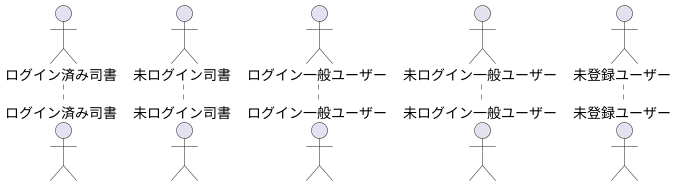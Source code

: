 @startuml common_actors
' 共通のアクター定義
actor ログイン済み司書 as loggedInLibrarian
actor 未ログイン司書 as unloggedLibrarian
actor ログイン一般ユーザー as loggedInUser 
actor 未ログイン一般ユーザー as unloggedUser
actor 未登録ユーザー as guest
@enduml